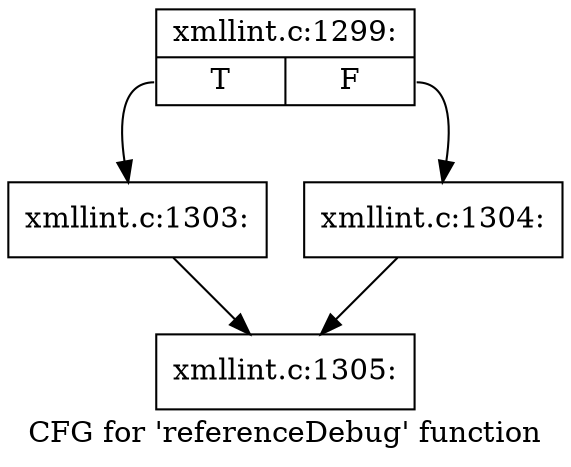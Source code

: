 digraph "CFG for 'referenceDebug' function" {
	label="CFG for 'referenceDebug' function";

	Node0x556d1b567b50 [shape=record,label="{xmllint.c:1299:|{<s0>T|<s1>F}}"];
	Node0x556d1b567b50:s0 -> Node0x556d1b569240;
	Node0x556d1b567b50:s1 -> Node0x556d1b569290;
	Node0x556d1b569240 [shape=record,label="{xmllint.c:1303:}"];
	Node0x556d1b569240 -> Node0x556d1b567ab0;
	Node0x556d1b569290 [shape=record,label="{xmllint.c:1304:}"];
	Node0x556d1b569290 -> Node0x556d1b567ab0;
	Node0x556d1b567ab0 [shape=record,label="{xmllint.c:1305:}"];
}
